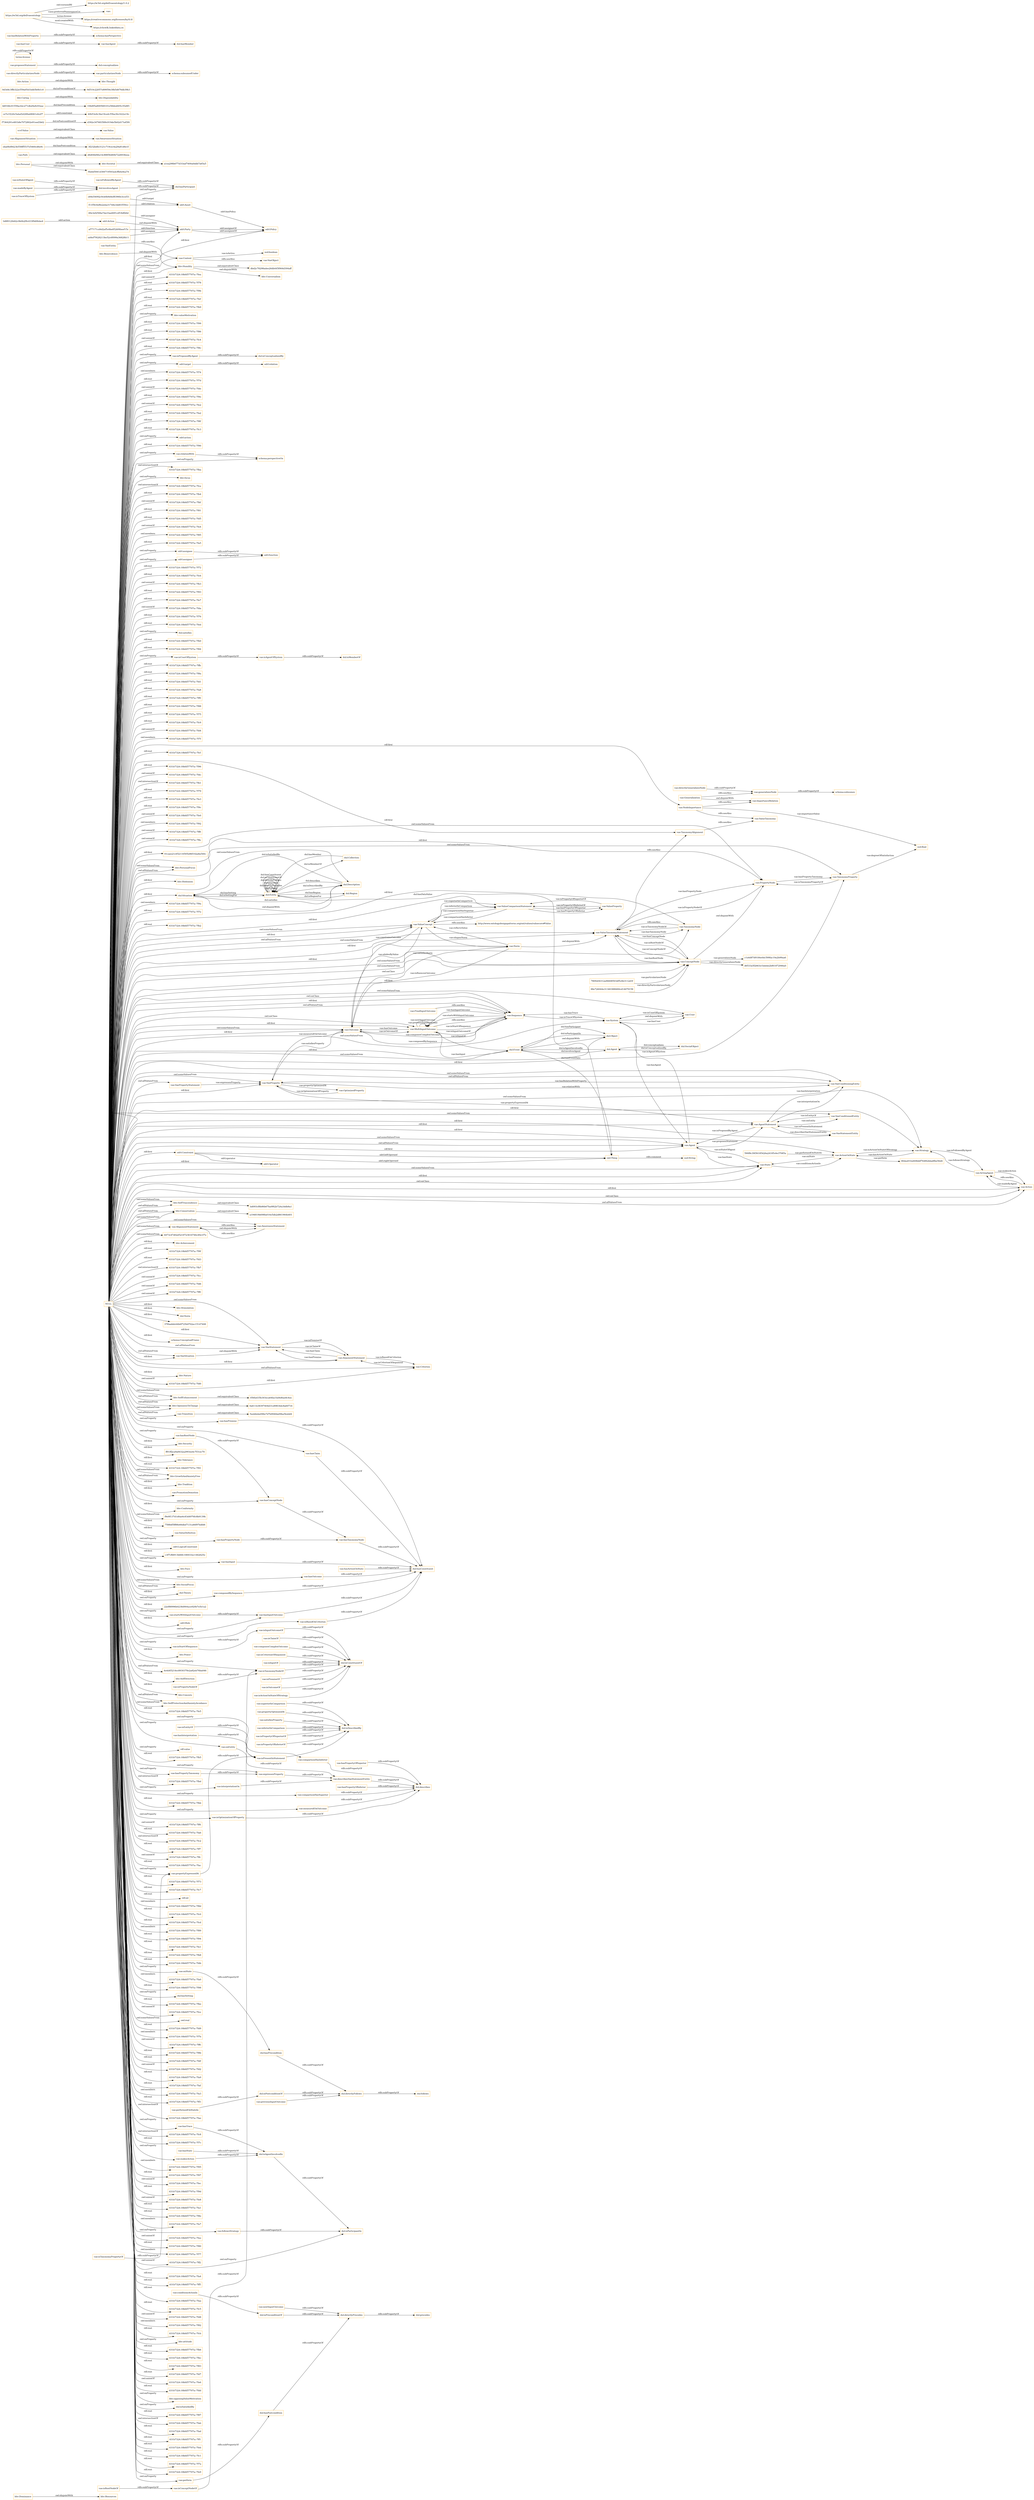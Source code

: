 digraph ar2dtool_diagram { 
rankdir=LR;
size="1501"
node [shape = rectangle, color="orange"]; "bhv:Dominance" "dul:Situation" "a1ea298b677d31baf7400a0ddb7a65a5" "0a611b38397404d31e89834dc8a60716" "odrl:Action" "vae:Path" "01caee21c652116505e86f102a8a540c" "eba0fef8423b558ff5537e5460cd6e9c" "e84e54092c9cb0b9d4ef8396fe3cce53" "bhv:PersonalFocus" "bhv:Hedonism" "bhv:Societal" "vae:NodeImportance" "bhv:Universalism" "6473c47d02d5218723616746c49e1f7e" "vae:AwarenessSituation" "vae:Value" "bhv:Achievement" "odrl:Policy" "bhv:Stimulation" "dul:Norm" "f11f5fc0ef6e2eba317d4e3dd03550cc" "d392e347683589c919de5b02d17a45f4" "vae:AlignmentSituation" "37f0adddc64b0f725b9702ec15147408" "odrl:Operator" "vae:VaeProperty" "7809204312a96608503df5c6b3112d3f" "bhv:SelfTrascendence" "vae:Outcome" "af77171cd4d2af5c6be8526f4beef15c" "schema:ConceptualFrame" "vae:VaeEntity" "vae:MultiInputOutcome" "ce7e1f220c5abaf2d289a68061efa2f7" "bhv:Conservation" "194d95a800568101e56bb2605c3528f1" "3d8f0129d42c9b0b2f9c433f9d0febe4" "vae:AlignmentStatement" "056fa435b303eca64ba1bd4d6ae8c4ee" "bhv:Dependability" "dul:SocialObject" "bhv:Caring" "590f8c3f456185426a24185c6e37085a" "odrl:Asset" "bhv:Nature" "vae:Generalization" "vae:Context" "vae:ActionOnState" "vae:VaeStatement" "vae:TaxonomyProperty" "40b53e9c3be19ca4c55ba3fa1622a19c" "bhv:Security" "vae:ConceptNode" "dul:Object" "88e726044e31340388fd00cd14679158" "ff01ff2ca9a8432a2993ee4c7f31ec70" "bhv:Tolerance" "vae:System" "bhv:Humility" "odrl:Party" "c1a4d87d9184e0dc599fac19a2b99aa6" "vae:Norm" "3f232bdfe3121c719cec4a29a81d6e1f" "bhv:GrowthAndAnxietyFree" "vae:User" "vae:Sequence" "80da201b2608ddf764f62bba8fbe56d4" "vae:AgentStatement" "vae:VaeConditionedEntity" "0d3d4c3ffb322e559a05d1bdb5b0b1c0" "bhv:Tradition" "dul:Event" "vae:PromotionDemotion" "dul:Agent" "f0e6d5941d394719593edcffb0e9ea74" "bd093cf8b86b67ba9f62b724a3ddb8a1" "vae:ValueTaxonomyStatement" "vae:TaxonomyAlignment" "bhv:SelfEnhancement" "vae:Strategy" "5eeb6ebe096e7d7b994fda09ba5b2dd4" "vae:Agent" "bhv:Benevolence" "vae:FinalInputOutcome" "d6533a5f2663e1bdebe2bf61872946a0" "vae:VaeSituation" "bhv:Conformity" "vae:Action" "f9e9f137d1d0ae6c83d4976fc8b9139b" "a194819b698fa016e5db2d861964b401" "bhv:Resources" "dul:Collection" "7588df5ff88e66dbd7131a46f97bdfd6" "vae:AwarenessStatement" "9d510c22057e89959e38b5d676db39b3" "vae:ValueDefinition" "bhv:OpennessToChange" "vae:ActingAgent" "odrl:LogicalConstraint" "vae:ValueConcept" "vae:PropertyNode" "vae:ValueProperty" "vae:ValueComparisonStatement" "c3f7cffd913b66fc180033ec1462625e" "b6f166c01559ac42c271db29a9c93eac" "vae:VaeStatementEntity" "vae:Criterion" "bhv:Thought" "vae:Transition" "f7364291e481b8e7072802e91eed3b62" "vae:State" "dul:Entity" "bhv:Face" "vae:VaeConditioningEntity" "ed4ef7f428213be52c6f099a36828b11" "vae:TaxonomyNode" "vae:VaePropertyStatement" "bhv:SocialFocus" "odrl:Constraint" "vae:OptimizedProperty" "dul:Theory" "dul:Region" "dul:Description" "22ef88996b0238d904ace920b7e5e1a2" "bhv:Action" "vcvf:Value" "odrl:Rule" "bhv:Power" "dbd2c78298adee26db445f064d304aff" "vae:ImportanceRelation" "bhv:Personal" "4e4d45214ec8930378e2a82eb76ba046" "vae:ArgumentStatement" "49e3ef2506a7da33ae60f1cd53bff26d" "bhv:SelfDirection" "bhv:Concern" "d6d04bf4fa14c88856d60b7226936eea" "bhv:SelfProtectionAndAnxietyAvoidance" ; /*classes style*/
	"bhv:Action" -> "bhv:Thought" [ label = "owl:disjointWith" ];
	"vae:particularizesNode" -> "schema:subsumedUnder" [ label = "rdfs:subPropertyOf" ];
	"vae:hasConceptNode" -> "vae:hasTaxonomyNode" [ label = "rdfs:subPropertyOf" ];
	"vae:ConceptNode" -> "vae:PropertyNode" [ label = "owl:disjointWith" ];
	"vae:isTaxonomyNodeOf" -> "dul:isConstituentOf" [ label = "rdfs:subPropertyOf" ];
	"vae:proposesStatement" -> "dul:conceptualizes" [ label = "rdfs:subPropertyOf" ];
	"vae:previousInputOutcome" -> "dul:directlyFollows" [ label = "rdfs:subPropertyOf" ];
	"vae:hasTaxonomyNode" -> "dul:hasConstituent" [ label = "rdfs:subPropertyOf" ];
	"vae:nextInputOutcome" -> "dul:directlyPrecedes" [ label = "rdfs:subPropertyOf" ];
	"vae:VaeSituation" -> "vae:VaeStatement" [ label = "owl:disjointWith" ];
	"vae:comparisonHasInferior" -> "dul:describes" [ label = "rdfs:subPropertyOf" ];
	"vae:hasTrace" -> "dul:isAgentInvolvedIn" [ label = "rdfs:subPropertyOf" ];
	"vae:Path" -> "d6d04bf4fa14c88856d60b7226936eea" [ label = "owl:equivalentClass" ];
	"vae:isInputOf" -> "dul:isConstituentOf" [ label = "rdfs:subPropertyOf" ];
	"dul:involvesAgent" -> "dul:hasParticipant" [ label = "rdfs:subPropertyOf" ];
	"terms:license" -> "terms:license" [ label = "rdfs:subPropertyOf" ];
	"dul:isAgentInvolvedIn" -> "dul:isParticipantIn" [ label = "rdfs:subPropertyOf" ];
	"bhv:SelfTrascendence" -> "bd093cf8b86b67ba9f62b724a3ddb8a1" [ label = "owl:equivalentClass" ];
	"vae:describesVaeStatementEntity" -> "dul:describes" [ label = "rdfs:subPropertyOf" ];
	"vae:hasPropertyTaxonomy" -> "vae:expressesProperty" [ label = "rdfs:subPropertyOf" ];
	"dul:Event" -> "dul:Object" [ label = "owl:disjointWith" ];
	"vae:isPremiseOf" -> "dul:isConstituentOf" [ label = "rdfs:subPropertyOf" ];
	"vae:interpretationOn" -> "vae:describesVaeStatementEntity" [ label = "rdfs:subPropertyOf" ];
	"dul:Description" -> "dul:Situation" [ label = "owl:disjointWith" ];
	"odrl:Action" -> "odrl:Party" [ label = "owl:disjointWith" ];
	"vae:madeByAgent" -> "dul:involvesAgent" [ label = "rdfs:subPropertyOf" ];
	"dul:isPreconditionOf" -> "dul:directlyPrecedes" [ label = "rdfs:subPropertyOf" ];
	"vae:isOutcomeOf" -> "dul:isConstituentOf" [ label = "rdfs:subPropertyOf" ];
	"vae:isPresentInStatement" -> "dul:isDescribedBy" [ label = "rdfs:subPropertyOf" ];
	"vae:hasInput" -> "dul:hasConstituent" [ label = "rdfs:subPropertyOf" ];
	"bhv:Personal" -> "bhv:Societal" [ label = "owl:disjointWith" ];
	"bhv:Personal" -> "f0e6d5941d394719593edcffb0e9ea74" [ label = "owl:equivalentClass" ];
	"vae:hasUser" -> "vae:hasAgent" [ label = "rdfs:subPropertyOf" ];
	"vae:onState" -> "dul:hasPrecondition" [ label = "rdfs:subPropertyOf" ];
	"vae:hasActionOnState" -> "dul:hasConstituent" [ label = "rdfs:subPropertyOf" ];
	"vae:hasPropertyNode" -> "vae:hasTaxonomyNode" [ label = "rdfs:subPropertyOf" ];
	"dul:hasPrecondition" -> "dul:directlyFollows" [ label = "rdfs:subPropertyOf" ];
	"vae:hasPropertyOfSuperior" -> "dul:describes" [ label = "rdfs:subPropertyOf" ];
	"bhv:Conservation" -> "a194819b698fa016e5db2d861964b401" [ label = "owl:equivalentClass" ];
	"vae:isPropertyNodeOf" -> "vae:isTaxonomyNodeOf" [ label = "rdfs:subPropertyOf" ];
	"bhv:Societal" -> "a1ea298b677d31baf7400a0ddb7a65a5" [ label = "owl:equivalentClass" ];
	"vae:Transition" -> "5eeb6ebe096e7d7b994fda09ba5b2dd4" [ label = "owl:equivalentClass" ];
	"vae:comparisonHasSuperior" -> "dul:describes" [ label = "rdfs:subPropertyOf" ];
	"vae:hasOutcome" -> "dul:hasConstituent" [ label = "rdfs:subPropertyOf" ];
	"vae:Norm" -> "vae:ValueTaxonomyStatement" [ label = "owl:disjointWith" ];
	"vae:isProposedByAgent" -> "dul:isConceptualizedBy" [ label = "rdfs:subPropertyOf" ];
	"bhv:Dominance" -> "bhv:Resources" [ label = "owl:disjointWith" ];
	"vae:isEntityOf" -> "vae:isPresentInStatement" [ label = "rdfs:subPropertyOf" ];
	"vae:MultiInputOutcome" -> "vae:Sequence" [ label = "rdfs:seeAlso" ];
	"vae:propertyExpressedAt" -> "vae:isPresentInStatement" [ label = "rdfs:subPropertyOf" ];
	"vae:hasState" -> "dul:isAgentInvolvedIn" [ label = "rdfs:subPropertyOf" ];
	"vae:AwarenessStatement" -> "vae:AlignmentStatement" [ label = "rdfs:seeAlso" ];
	"vae:isConceptNodeOf" -> "vae:isTaxonomyNodeOf" [ label = "rdfs:subPropertyOf" ];
	"bhv:Caring" -> "bhv:Dependability" [ label = "owl:disjointWith" ];
	"vae:hasRootNode" -> "vae:hasConceptNode" [ label = "rdfs:subPropertyOf" ];
	"vae:isAgentOfSystem" -> "dul:isMemberOf" [ label = "rdfs:subPropertyOf" ];
	"vae:ValueConcept" -> "http://www.ontologydesignpatterns.org/ont/values/valuecore#Value" [ label = "rdfs:seeAlso" ];
	"vae:isInputOutcomeOf" -> "dul:isConstituentOf" [ label = "rdfs:subPropertyOf" ];
	"vae:isTaxonomyPropertyOf" -> "vae:propertyExpressedAt" [ label = "rdfs:subPropertyOf" ];
	"vae:directlyParticularizesNode" -> "vae:particularizesNode" [ label = "rdfs:subPropertyOf" ];
	"vae:isRootNodeOf" -> "vae:isConceptNodeOf" [ label = "rdfs:subPropertyOf" ];
	"vae:expressesProperty" -> "vae:describesVaeStatementEntity" [ label = "rdfs:subPropertyOf" ];
	"vae:hasAgent" -> "dul:hasMember" [ label = "rdfs:subPropertyOf" ];
	"vae:isFollowedByAgent" -> "dul:hasParticipant" [ label = "rdfs:subPropertyOf" ];
	"vae:hasRelationWithProperty" -> "schema:hasPerspective" [ label = "rdfs:subPropertyOf" ];
	"vae:measuredOnOutcome" -> "dul:describes" [ label = "rdfs:subPropertyOf" ];
	"vae:perform" -> "dul:hasPostcondition" [ label = "rdfs:subPropertyOf" ];
	"vcvf:Value" -> "vae:Value" [ label = "owl:equivalentClass" ];
	"vae:isTraceOfSystem" -> "dul:involvesAgent" [ label = "rdfs:subPropertyOf" ];
	"vae:directlyGeneralizesNode" -> "vae:generalizesNode" [ label = "rdfs:subPropertyOf" ];
	"vae:conditionsActionIn" -> "dul:isPreconditionOf" [ label = "rdfs:subPropertyOf" ];
	"vae:superiorInComparison" -> "dul:isDescribedBy" [ label = "rdfs:subPropertyOf" ];
	"vae:System" -> "vae:User" [ label = "owl:disjointWith" ];
	"vae:ValueTaxonomyStatement" -> "vae:TaxonomyAlignment" [ label = "rdfs:seeAlso" ];
	"vae:TaxonomyNode" -> "vae:ValueTaxonomyStatement" [ label = "rdfs:seeAlso" ];
	"vae:followsStrategy" -> "dul:isParticipantIn" [ label = "rdfs:subPropertyOf" ];
	"vae:hasPropertyOfInferior" -> "dul:describes" [ label = "rdfs:subPropertyOf" ];
	"vae:composedBySequence" -> "dul:hasConstituent" [ label = "rdfs:subPropertyOf" ];
	"vae:AlignmentSituation" -> "vae:AwarenessSituation" [ label = "owl:disjointWith" ];
	"https://w3id.org/def/vaeontology" -> "https://w3id.org/def/vaeontology/1.0.2" [ label = "owl:versionIRI" ];
	"https://w3id.org/def/vaeontology" -> "vae:" [ label = "vann:preferredNamespaceUri" ];
	"https://w3id.org/def/vaeontology" -> "https://creativecommons.org/licenses/by/4.0/" [ label = "terms:license" ];
	"https://w3id.org/def/vaeontology" -> "https://chowlk.linkeddata.es" [ label = "mod:createdWith" ];
	"vae:isActionOnStateOfStrategy" -> "dul:isConstituentOf" [ label = "rdfs:subPropertyOf" ];
	"vae:startsWithInputOutcome" -> "vae:hasInputOutcome" [ label = "rdfs:subPropertyOf" ];
	"vae:isOptimizationOfProperty" -> "dul:describes" [ label = "rdfs:subPropertyOf" ];
	"vae:propertyOptimizedAt" -> "dul:isDescribedBy" [ label = "rdfs:subPropertyOf" ];
	"bhv:Humility" -> "bhv:Universalism" [ label = "owl:disjointWith" ];
	"bhv:Humility" -> "dbd2c78298adee26db445f064d304aff" [ label = "owl:equivalentClass" ];
	"vae:FinalInputOutcome" -> "vae:Sequence" [ label = "rdfs:seeAlso" ];
	"odrl:target" -> "odrl:relation" [ label = "rdfs:subPropertyOf" ];
	"bhv:SelfEnhancement" -> "056fa435b303eca64ba1bd4d6ae8c4ee" [ label = "owl:equivalentClass" ];
	"dul:directlyPrecedes" -> "dul:precedes" [ label = "rdfs:subPropertyOf" ];
	"vae:makesAction" -> "dul:isAgentInvolvedIn" [ label = "rdfs:subPropertyOf" ];
	"vae:satisfiesProperty" -> "dul:isDescribedBy" [ label = "rdfs:subPropertyOf" ];
	"vae:TaxonomyAlignment" -> "vae:ValueTaxonomy" [ label = "rdfs:seeAlso" ];
	"vae:relationWith" -> "schema:perspectiveOn" [ label = "rdfs:subPropertyOf" ];
	"vae:NodeImportance" -> "vae:ValueTaxonomy" [ label = "rdfs:seeAlso" ];
	"vae:NodeImportance" -> "vae:ImportanceRelation" [ label = "rdfs:seeAlso" ];
	"vae:Action" -> "vae:ActingAgent" [ label = "rdfs:seeAlso" ];
	"vae:inferiorInComparison" -> "dul:isDescribedBy" [ label = "rdfs:subPropertyOf" ];
	"vae:VaeEntity" -> "vae:Context" [ label = "rdfs:seeAlso" ];
	"vae:isClaimOf" -> "dul:isConstituentOf" [ label = "rdfs:subPropertyOf" ];
	"vae:hasInputOutcome" -> "dul:hasConstituent" [ label = "rdfs:subPropertyOf" ];
	"vae:isPropertyOfSuperiorOf" -> "dul:isDescribedBy" [ label = "rdfs:subPropertyOf" ];
	"vae:isStateOfAgent" -> "dul:involvesAgent" [ label = "rdfs:subPropertyOf" ];
	"vae:Generalization" -> "vae:generalizesNode" [ label = "rdfs:seeAlso" ];
	"vae:Generalization" -> "vae:ImportanceRelation" [ label = "owl:disjointWith" ];
	"vae:Context" -> "vae:VaeObject" [ label = "rdfs:seeAlso" ];
	"NULL" -> "631b7324:18bfd57707a:-7fbb" [ label = "rdf:rest" ];
	"NULL" -> "631b7324:18bfd57707a:-7ff4" [ label = "owl:unionOf" ];
	"NULL" -> "vae:hasConceptNode" [ label = "owl:onProperty" ];
	"NULL" -> "631b7324:18bfd57707a:-7fa6" [ label = "rdf:rest" ];
	"NULL" -> "631b7324:18bfd57707a:-7fc2" [ label = "owl:intersectionOf" ];
	"NULL" -> "631b7324:18bfd57707a:-7ff7" [ label = "rdf:rest" ];
	"NULL" -> "bhv:PersonalFocus" [ label = "owl:someValuesFrom" ];
	"NULL" -> "bhv:Hedonism" [ label = "rdf:first" ];
	"NULL" -> "631b7324:18bfd57707a:-7ffc" [ label = "owl:unionOf" ];
	"NULL" -> "631b7324:18bfd57707a:-7fac" [ label = "rdf:rest" ];
	"NULL" -> "bhv:Conservation" [ label = "owl:allValuesFrom" ];
	"NULL" -> "631b7324:18bfd57707a:-7f73" [ label = "rdf:rest" ];
	"NULL" -> "631b7324:18bfd57707a:-7fc7" [ label = "rdf:rest" ];
	"NULL" -> "rdf:nil" [ label = "rdf:rest" ];
	"NULL" -> "631b7324:18bfd57707a:-7f8d" [ label = "owl:members" ];
	"NULL" -> "vae:VaeConditioningEntity" [ label = "owl:someValuesFrom" ];
	"NULL" -> "vae:isBasedOnCriterion" [ label = "owl:onProperty" ];
	"NULL" -> "631b7324:18bfd57707a:-7fc0" [ label = "rdf:rest" ];
	"NULL" -> "631b7324:18bfd57707a:-7fcd" [ label = "rdf:rest" ];
	"NULL" -> "01caee21c652116505e86f102a8a540c" [ label = "rdf:first" ];
	"NULL" -> "631b7324:18bfd57707a:-7f89" [ label = "owl:members" ];
	"NULL" -> "631b7324:18bfd57707a:-7f94" [ label = "rdf:rest" ];
	"NULL" -> "vae:isTaxonomyNodeOf" [ label = "owl:onProperty" ];
	"NULL" -> "vae:interpretationOn" [ label = "owl:onProperty" ];
	"NULL" -> "vae:ConceptNode" [ label = "rdf:first" ];
	"NULL" -> "vae:PropertyNode" [ label = "rdf:first" ];
	"NULL" -> "631b7324:18bfd57707a:-7fe1" [ label = "rdf:rest" ];
	"NULL" -> "631b7324:18bfd57707a:-7fb8" [ label = "rdf:rest" ];
	"NULL" -> "631b7324:18bfd57707a:-7fdb" [ label = "rdf:rest" ];
	"NULL" -> "odrl:assignee" [ label = "owl:onProperty" ];
	"NULL" -> "631b7324:18bfd57707a:-7fa0" [ label = "owl:members" ];
	"NULL" -> "vae:ConceptNode" [ label = "owl:someValuesFrom" ];
	"NULL" -> "vae:expressesProperty" [ label = "owl:onProperty" ];
	"NULL" -> "vae:VaeSituation" [ label = "owl:allValuesFrom" ];
	"NULL" -> "631b7324:18bfd57707a:-7f98" [ label = "rdf:rest" ];
	"NULL" -> "dul:hasSetting" [ label = "owl:onProperty" ];
	"NULL" -> "631b7324:18bfd57707a:-7fbe" [ label = "rdf:rest" ];
	"NULL" -> "bhv:SelfTrascendence" [ label = "owl:someValuesFrom" ];
	"NULL" -> "631b7324:18bfd57707a:-7fce" [ label = "owl:unionOf" ];
	"NULL" -> "owl:real" [ label = "owl:someValuesFrom" ];
	"NULL" -> "631b7324:18bfd57707a:-7fd9" [ label = "rdf:rest" ];
	"NULL" -> "631b7324:18bfd57707a:-7f7b" [ label = "owl:members" ];
	"NULL" -> "odrl:LogicalConstraint" [ label = "rdf:first" ];
	"NULL" -> "631b7324:18bfd57707a:-7ff6" [ label = "owl:unionOf" ];
	"NULL" -> "631b7324:18bfd57707a:-7f8b" [ label = "rdf:rest" ];
	"NULL" -> "631b7324:18bfd57707a:-7fdf" [ label = "rdf:rest" ];
	"NULL" -> "631b7324:18bfd57707a:-7fd2" [ label = "owl:unionOf" ];
	"NULL" -> "631b7324:18bfd57707a:-7fa9" [ label = "rdf:rest" ];
	"NULL" -> "vae:onEntity" [ label = "owl:onProperty" ];
	"NULL" -> "vae:VaeConditioningEntity" [ label = "owl:allValuesFrom" ];
	"NULL" -> "vae:TaxonomyNode" [ label = "rdf:first" ];
	"NULL" -> "631b7324:18bfd57707a:-7faf" [ label = "rdf:rest" ];
	"NULL" -> "631b7324:18bfd57707a:-7fa3" [ label = "owl:members" ];
	"NULL" -> "631b7324:18bfd57707a:-7ff3" [ label = "rdf:rest" ];
	"NULL" -> "vae:comparisonHasInferior" [ label = "owl:onProperty" ];
	"NULL" -> "631b7324:18bfd57707a:-7fae" [ label = "owl:intersectionOf" ];
	"NULL" -> "631b7324:18bfd57707a:-7fc8" [ label = "owl:intersectionOf" ];
	"NULL" -> "vae:isUserOfSystem" [ label = "owl:onProperty" ];
	"NULL" -> "vae:ActionOnState" [ label = "rdf:first" ];
	"NULL" -> "631b7324:18bfd57707a:-7f7c" [ label = "rdf:rest" ];
	"NULL" -> "vae:VaeStatement" [ label = "owl:someValuesFrom" ];
	"NULL" -> "vae:Criterion" [ label = "owl:allValuesFrom" ];
	"NULL" -> "631b7324:18bfd57707a:-7f95" [ label = "owl:members" ];
	"NULL" -> "631b7324:18bfd57707a:-7f97" [ label = "rdf:rest" ];
	"NULL" -> "bhv:GrowthAndAnxietyFree" [ label = "owl:someValuesFrom" ];
	"NULL" -> "vae:Strategy" [ label = "owl:someValuesFrom" ];
	"NULL" -> "631b7324:18bfd57707a:-7fec" [ label = "owl:unionOf" ];
	"NULL" -> "631b7324:18bfd57707a:-7f9d" [ label = "rdf:rest" ];
	"NULL" -> "vae:ConceptNode" [ label = "owl:onClass" ];
	"NULL" -> "vae:Action" [ label = "rdf:first" ];
	"NULL" -> "vae:hasOutcome" [ label = "owl:onProperty" ];
	"NULL" -> "631b7324:18bfd57707a:-7fe8" [ label = "owl:unionOf" ];
	"NULL" -> "37f0adddc64b0f725b9702ec15147408" [ label = "rdf:first" ];
	"NULL" -> "631b7324:18bfd57707a:-7fa1" [ label = "rdf:rest" ];
	"NULL" -> "vae:AwarenessStatement" [ label = "owl:someValuesFrom" ];
	"NULL" -> "631b7324:18bfd57707a:-7f8e" [ label = "rdf:rest" ];
	"NULL" -> "vae:startsWithInputOutcome" [ label = "owl:onProperty" ];
	"NULL" -> "631b7324:18bfd57707a:-7fa7" [ label = "owl:members" ];
	"NULL" -> "7588df5ff88e66dbd7131a46f97bdfd6" [ label = "rdf:first" ];
	"NULL" -> "odrl:Operator" [ label = "rdf:first" ];
	"NULL" -> "vae:Agent" [ label = "owl:someValuesFrom" ];
	"NULL" -> "vae:isStartOfSequence" [ label = "owl:onProperty" ];
	"NULL" -> "bhv:Tradition" [ label = "rdf:first" ];
	"NULL" -> "631b7324:18bfd57707a:-7fee" [ label = "owl:unionOf" ];
	"NULL" -> "vae:hasInput" [ label = "owl:onProperty" ];
	"NULL" -> "vae:Sequence" [ label = "owl:onClass" ];
	"NULL" -> "631b7324:18bfd57707a:-7f80" [ label = "rdf:rest" ];
	"NULL" -> "vae:hasRootNode" [ label = "owl:onProperty" ];
	"NULL" -> "vae:NodeImportance" [ label = "rdf:first" ];
	"NULL" -> "631b7324:18bfd57707a:-7f77" [ label = "owl:members" ];
	"NULL" -> "vae:VaeConditionedEntity" [ label = "owl:someValuesFrom" ];
	"NULL" -> "631b7324:18bfd57707a:-7ff2" [ label = "owl:unionOf" ];
	"NULL" -> "bhv:SelfEnhancement" [ label = "owl:someValuesFrom" ];
	"NULL" -> "631b7324:18bfd57707a:-7fa4" [ label = "rdf:rest" ];
	"NULL" -> "631b7324:18bfd57707a:-7ff5" [ label = "rdf:rest" ];
	"NULL" -> "c3f7cffd913b66fc180033ec1462625e" [ label = "rdf:first" ];
	"NULL" -> "bhv:GrowthAndAnxietyFree" [ label = "owl:allValuesFrom" ];
	"NULL" -> "vae:Outcome" [ label = "owl:someValuesFrom" ];
	"NULL" -> "bhv:SelfDirection" [ label = "rdf:first" ];
	"NULL" -> "vae:hasInputOutcome" [ label = "owl:onProperty" ];
	"NULL" -> "vae:TaxonomyProperty" [ label = "owl:someValuesFrom" ];
	"NULL" -> "dul:Theory" [ label = "rdf:first" ];
	"NULL" -> "631b7324:18bfd57707a:-7faa" [ label = "rdf:rest" ];
	"NULL" -> "dul:Event" [ label = "rdf:first" ];
	"NULL" -> "631b7324:18bfd57707a:-7fc5" [ label = "rdf:rest" ];
	"NULL" -> "631b7324:18bfd57707a:-7fd8" [ label = "owl:unionOf" ];
	"NULL" -> "f9e9f137d1d0ae6c83d4976fc8b9139b" [ label = "owl:someValuesFrom" ];
	"NULL" -> "631b7324:18bfd57707a:-7f82" [ label = "owl:members" ];
	"NULL" -> "vae:ArgumentStatement" [ label = "rdf:first" ];
	"NULL" -> "631b7324:18bfd57707a:-7fcb" [ label = "rdf:rest" ];
	"NULL" -> "bhv:attitude" [ label = "owl:onProperty" ];
	"NULL" -> "vae:Norm" [ label = "rdf:first" ];
	"NULL" -> "schema:perspectiveOn" [ label = "owl:onProperty" ];
	"NULL" -> "631b7324:18bfd57707a:-7fb6" [ label = "rdf:rest" ];
	"NULL" -> "vae:VaeProperty" [ label = "rdf:first" ];
	"NULL" -> "631b7324:18bfd57707a:-7fbc" [ label = "rdf:rest" ];
	"NULL" -> "631b7324:18bfd57707a:-7f83" [ label = "rdf:rest" ];
	"NULL" -> "631b7324:18bfd57707a:-7fd7" [ label = "rdf:rest" ];
	"NULL" -> "631b7324:18bfd57707a:-7fe6" [ label = "owl:unionOf" ];
	"NULL" -> "631b7324:18bfd57707a:-7fdd" [ label = "rdf:rest" ];
	"NULL" -> "bhv:opposingValueMotivation" [ label = "owl:onProperty" ];
	"NULL" -> "bhv:Humility" [ label = "rdf:first" ];
	"NULL" -> "dul:isSatisfiedBy" [ label = "owl:onProperty" ];
	"NULL" -> "631b7324:18bfd57707a:-7f87" [ label = "rdf:rest" ];
	"NULL" -> "631b7324:18bfd57707a:-7fab" [ label = "owl:intersectionOf" ];
	"NULL" -> "vae:TaxonomyProperty" [ label = "rdf:first" ];
	"NULL" -> "631b7324:18bfd57707a:-7fad" [ label = "rdf:rest" ];
	"NULL" -> "631b7324:18bfd57707a:-7ff1" [ label = "rdf:rest" ];
	"NULL" -> "631b7324:18bfd57707a:-7feb" [ label = "rdf:rest" ];
	"NULL" -> "631b7324:18bfd57707a:-7fc1" [ label = "rdf:rest" ];
	"NULL" -> "631b7324:18bfd57707a:-7f7a" [ label = "rdf:rest" ];
	"NULL" -> "vae:State" [ label = "owl:onClass" ];
	"NULL" -> "631b7324:18bfd57707a:-7fe9" [ label = "rdf:rest" ];
	"NULL" -> "bhv:OpennessToChange" [ label = "owl:allValuesFrom" ];
	"NULL" -> "631b7324:18bfd57707a:-7fea" [ label = "owl:unionOf" ];
	"NULL" -> "631b7324:18bfd57707a:-7f78" [ label = "rdf:rest" ];
	"NULL" -> "631b7324:18bfd57707a:-7f9b" [ label = "rdf:rest" ];
	"NULL" -> "631b7324:18bfd57707a:-7fef" [ label = "rdf:rest" ];
	"NULL" -> "vae:VaeStatement" [ label = "rdf:first" ];
	"NULL" -> "631b7324:18bfd57707a:-7fb9" [ label = "rdf:rest" ];
	"NULL" -> "vae:VaeSituation" [ label = "rdf:first" ];
	"NULL" -> "bhv:valueMotivation" [ label = "owl:onProperty" ];
	"NULL" -> "vae:relationWith" [ label = "owl:onProperty" ];
	"NULL" -> "631b7324:18bfd57707a:-7f99" [ label = "rdf:rest" ];
	"NULL" -> "4e4d45214ec8930378e2a82eb76ba046" [ label = "owl:allValuesFrom" ];
	"NULL" -> "631b7324:18bfd57707a:-7f86" [ label = "rdf:rest" ];
	"NULL" -> "bhv:Stimulation" [ label = "rdf:first" ];
	"NULL" -> "631b7324:18bfd57707a:-7fc4" [ label = "owl:unionOf" ];
	"NULL" -> "631b7324:18bfd57707a:-7f8c" [ label = "rdf:rest" ];
	"NULL" -> "631b7324:18bfd57707a:-7f74" [ label = "owl:members" ];
	"NULL" -> "odrl:Constraint" [ label = "rdf:first" ];
	"NULL" -> "vae:Action" [ label = "owl:onClass" ];
	"NULL" -> "odrl:target" [ label = "owl:onProperty" ];
	"NULL" -> "vae:Transition" [ label = "owl:allValuesFrom" ];
	"NULL" -> "631b7324:18bfd57707a:-7f7d" [ label = "rdf:rest" ];
	"NULL" -> "vae:makesAction" [ label = "owl:onProperty" ];
	"NULL" -> "dul:Object" [ label = "owl:someValuesFrom" ];
	"NULL" -> "631b7324:18bfd57707a:-7fde" [ label = "owl:unionOf" ];
	"NULL" -> "vae:onState" [ label = "owl:onProperty" ];
	"NULL" -> "dul:isParticipantIn" [ label = "owl:onProperty" ];
	"NULL" -> "vae:VaeProperty" [ label = "owl:someValuesFrom" ];
	"NULL" -> "bhv:SelfProtectionAndAnxietyAvoidance" [ label = "owl:someValuesFrom" ];
	"NULL" -> "vae:Agent" [ label = "owl:allValuesFrom" ];
	"NULL" -> "631b7324:18bfd57707a:-7f9e" [ label = "rdf:rest" ];
	"NULL" -> "631b7324:18bfd57707a:-7fe2" [ label = "owl:unionOf" ];
	"NULL" -> "vae:PropertyNode" [ label = "owl:someValuesFrom" ];
	"NULL" -> "631b7324:18bfd57707a:-7fa2" [ label = "rdf:rest" ];
	"NULL" -> "dul:Situation" [ label = "rdf:first" ];
	"NULL" -> "bhv:SelfEnhancement" [ label = "owl:allValuesFrom" ];
	"NULL" -> "vae:hasPropertyNode" [ label = "owl:onProperty" ];
	"NULL" -> "dul:Description" [ label = "owl:someValuesFrom" ];
	"NULL" -> "631b7324:18bfd57707a:-7f8f" [ label = "rdf:rest" ];
	"NULL" -> "631b7324:18bfd57707a:-7fc3" [ label = "rdf:rest" ];
	"NULL" -> "bhv:Conservation" [ label = "owl:someValuesFrom" ];
	"NULL" -> "bhv:PersonalFocus" [ label = "owl:allValuesFrom" ];
	"NULL" -> "schema:ConceptualFrame" [ label = "rdf:first" ];
	"NULL" -> "vae:Strategy" [ label = "rdf:first" ];
	"NULL" -> "vae:Outcome" [ label = "rdf:first" ];
	"NULL" -> "odrl:action" [ label = "owl:onProperty" ];
	"NULL" -> "631b7324:18bfd57707a:-7f90" [ label = "rdf:rest" ];
	"NULL" -> "vae:isProposedByAgent" [ label = "owl:onProperty" ];
	"NULL" -> "631b7324:18bfd57707a:-7fba" [ label = "owl:intersectionOf" ];
	"NULL" -> "bhv:focus" [ label = "owl:onProperty" ];
	"NULL" -> "631b7324:18bfd57707a:-7fca" [ label = "owl:intersectionOf" ];
	"NULL" -> "631b7324:18bfd57707a:-7fb4" [ label = "rdf:rest" ];
	"NULL" -> "631b7324:18bfd57707a:-7fbf" [ label = "owl:unionOf" ];
	"NULL" -> "631b7324:18bfd57707a:-7f81" [ label = "rdf:rest" ];
	"NULL" -> "631b7324:18bfd57707a:-7fd5" [ label = "rdf:rest" ];
	"NULL" -> "631b7324:18bfd57707a:-7fe4" [ label = "owl:unionOf" ];
	"NULL" -> "vae:MultiInputOutcome" [ label = "rdf:first" ];
	"NULL" -> "631b7324:18bfd57707a:-7f85" [ label = "owl:members" ];
	"NULL" -> "631b7324:18bfd57707a:-7fa5" [ label = "rdf:rest" ];
	"NULL" -> "vae:ValueTaxonomyStatement" [ label = "owl:someValuesFrom" ];
	"NULL" -> "bhv:SelfProtectionAndAnxietyAvoidance" [ label = "owl:allValuesFrom" ];
	"NULL" -> "vae:ValueDefinition" [ label = "rdf:first" ];
	"NULL" -> "vae:TaxonomyAlignment" [ label = "rdf:first" ];
	"NULL" -> "bhv:Security" [ label = "rdf:first" ];
	"NULL" -> "631b7324:18bfd57707a:-7f72" [ label = "rdf:rest" ];
	"NULL" -> "631b7324:18bfd57707a:-7fc6" [ label = "rdf:rest" ];
	"NULL" -> "vae:AgentStatement" [ label = "rdf:first" ];
	"NULL" -> "vae:propertyExpressedAt" [ label = "owl:onProperty" ];
	"NULL" -> "vae:AlignmentStatement" [ label = "owl:someValuesFrom" ];
	"NULL" -> "bhv:OpennessToChange" [ label = "owl:someValuesFrom" ];
	"NULL" -> "631b7324:18bfd57707a:-7fb3" [ label = "owl:unionOf" ];
	"NULL" -> "dul:hasParticipant" [ label = "owl:onProperty" ];
	"NULL" -> "odrl:assigner" [ label = "owl:onProperty" ];
	"NULL" -> "631b7324:18bfd57707a:-7f93" [ label = "rdf:rest" ];
	"NULL" -> "631b7324:18bfd57707a:-7fe7" [ label = "rdf:rest" ];
	"NULL" -> "631b7324:18bfd57707a:-7fda" [ label = "owl:unionOf" ];
	"NULL" -> "bhv:SocialFocus" [ label = "owl:someValuesFrom" ];
	"NULL" -> "631b7324:18bfd57707a:-7f76" [ label = "rdf:rest" ];
	"NULL" -> "631b7324:18bfd57707a:-7fed" [ label = "rdf:rest" ];
	"NULL" -> "vae:ValueComparisonStatement" [ label = "rdf:first" ];
	"NULL" -> "dul:satisfies" [ label = "owl:onProperty" ];
	"NULL" -> "vae:VaePropertyStatement" [ label = "owl:allValuesFrom" ];
	"NULL" -> "odrl:Rule" [ label = "rdf:first" ];
	"NULL" -> "631b7324:18bfd57707a:-7fb0" [ label = "rdf:rest" ];
	"NULL" -> "631b7324:18bfd57707a:-7f84" [ label = "rdf:rest" ];
	"NULL" -> "631b7324:18bfd57707a:-7ffb" [ label = "rdf:rest" ];
	"NULL" -> "bhv:SocialFocus" [ label = "owl:allValuesFrom" ];
	"NULL" -> "vae:ValueConcept" [ label = "owl:someValuesFrom" ];
	"NULL" -> "vae:hasPremise" [ label = "owl:onProperty" ];
	"NULL" -> "bhv:Tolerance" [ label = "rdf:first" ];
	"NULL" -> "631b7324:18bfd57707a:-7f8a" [ label = "rdf:rest" ];
	"NULL" -> "631b7324:18bfd57707a:-7fd1" [ label = "rdf:rest" ];
	"NULL" -> "vae:State" [ label = "owl:someValuesFrom" ];
	"NULL" -> "631b7324:18bfd57707a:-7fa8" [ label = "rdf:rest" ];
	"NULL" -> "631b7324:18bfd57707a:-7ff9" [ label = "rdf:rest" ];
	"NULL" -> "bhv:Power" [ label = "rdf:first" ];
	"NULL" -> "bhv:Nature" [ label = "rdf:first" ];
	"NULL" -> "631b7324:18bfd57707a:-7f88" [ label = "rdf:rest" ];
	"NULL" -> "631b7324:18bfd57707a:-7f75" [ label = "rdf:rest" ];
	"NULL" -> "631b7324:18bfd57707a:-7fc9" [ label = "rdf:rest" ];
	"NULL" -> "631b7324:18bfd57707a:-7fd4" [ label = "owl:unionOf" ];
	"NULL" -> "vae:Action" [ label = "owl:allValuesFrom" ];
	"NULL" -> "631b7324:18bfd57707a:-7f7f" [ label = "owl:members" ];
	"NULL" -> "vae:Agent" [ label = "rdf:first" ];
	"NULL" -> "631b7324:18bfd57707a:-7fcf" [ label = "rdf:rest" ];
	"NULL" -> "631b7324:18bfd57707a:-7fdc" [ label = "owl:unionOf" ];
	"NULL" -> "631b7324:18bfd57707a:-7f96" [ label = "rdf:rest" ];
	"NULL" -> "vae:followsStrategy" [ label = "owl:onProperty" ];
	"NULL" -> "vae:Sequence" [ label = "rdf:first" ];
	"NULL" -> "bhv:Achievement" [ label = "rdf:first" ];
	"NULL" -> "vae:VaeStatementEntity" [ label = "rdf:first" ];
	"NULL" -> "bhv:Conformity" [ label = "rdf:first" ];
	"NULL" -> "vae:perform" [ label = "owl:onProperty" ];
	"NULL" -> "631b7324:18bfd57707a:-7fb1" [ label = "owl:intersectionOf" ];
	"NULL" -> "631b7324:18bfd57707a:-7f79" [ label = "rdf:rest" ];
	"NULL" -> "bhv:SelfTrascendence" [ label = "owl:allValuesFrom" ];
	"NULL" -> "631b7324:18bfd57707a:-7fe3" [ label = "rdf:rest" ];
	"NULL" -> "631b7324:18bfd57707a:-7f9c" [ label = "rdf:rest" ];
	"NULL" -> "ff01ff2ca9a8432a2993ee4c7f31ec70" [ label = "rdf:first" ];
	"NULL" -> "22ef88996b0238d904ace920b7e5e1a2" [ label = "rdf:first" ];
	"NULL" -> "631b7324:18bfd57707a:-7fe0" [ label = "owl:unionOf" ];
	"NULL" -> "odrl:Party" [ label = "rdf:first" ];
	"NULL" -> "631b7324:18bfd57707a:-7f92" [ label = "owl:members" ];
	"NULL" -> "6473c47d02d5218723616746c49e1f7e" [ label = "owl:someValuesFrom" ];
	"NULL" -> "631b7324:18bfd57707a:-7ff8" [ label = "owl:unionOf" ];
	"NULL" -> "odrl:Policy" [ label = "rdf:first" ];
	"NULL" -> "vae:Context" [ label = "owl:someValuesFrom" ];
	"NULL" -> "vae:ValueTaxonomyStatement" [ label = "rdf:first" ];
	"NULL" -> "vae:hasTrace" [ label = "owl:onProperty" ];
	"NULL" -> "631b7324:18bfd57707a:-7ffa" [ label = "owl:unionOf" ];
	"NULL" -> "631b7324:18bfd57707a:-7f9a" [ label = "owl:members" ];
	"NULL" -> "vae:MultiInputOutcome" [ label = "owl:onClass" ];
	"NULL" -> "631b7324:18bfd57707a:-7f7e" [ label = "rdf:rest" ];
	"NULL" -> "vae:ValueConcept" [ label = "rdf:first" ];
	"NULL" -> "631b7324:18bfd57707a:-7fb2" [ label = "rdf:rest" ];
	"NULL" -> "vae:Sequence" [ label = "owl:allValuesFrom" ];
	"NULL" -> "vae:composedBySequence" [ label = "owl:onProperty" ];
	"NULL" -> "631b7324:18bfd57707a:-7f9f" [ label = "rdf:rest" ];
	"NULL" -> "vae:PromotionDemotion" [ label = "rdf:first" ];
	"NULL" -> "631b7324:18bfd57707a:-7fd3" [ label = "rdf:rest" ];
	"NULL" -> "vae:Criterion" [ label = "rdf:first" ];
	"NULL" -> "vae:hasClaim" [ label = "owl:onProperty" ];
	"NULL" -> "631b7324:18bfd57707a:-7fb7" [ label = "owl:intersectionOf" ];
	"NULL" -> "vae:VaeStatement" [ label = "owl:allValuesFrom" ];
	"NULL" -> "bhv:Concern" [ label = "rdf:first" ];
	"NULL" -> "vae:measuredOnOutcome" [ label = "owl:onProperty" ];
	"NULL" -> "vae:hasPropertyTaxonomy" [ label = "owl:onProperty" ];
	"NULL" -> "bhv:Face" [ label = "rdf:first" ];
	"NULL" -> "631b7324:18bfd57707a:-7fcc" [ label = "owl:unionOf" ];
	"NULL" -> "vae:ValueConcept" [ label = "owl:allValuesFrom" ];
	"NULL" -> "vae:State" [ label = "rdf:first" ];
	"NULL" -> "631b7324:18bfd57707a:-7fd6" [ label = "owl:unionOf" ];
	"NULL" -> "vae:System" [ label = "owl:someValuesFrom" ];
	"NULL" -> "631b7324:18bfd57707a:-7ff0" [ label = "owl:unionOf" ];
	"NULL" -> "631b7324:18bfd57707a:-7fd0" [ label = "owl:unionOf" ];
	"NULL" -> "vae:TaxonomyNode" [ label = "owl:someValuesFrom" ];
	"NULL" -> "631b7324:18bfd57707a:-7f91" [ label = "rdf:rest" ];
	"NULL" -> "631b7324:18bfd57707a:-7fe5" [ label = "rdf:rest" ];
	"NULL" -> "vae:isOptimizationOfProperty" [ label = "owl:onProperty" ];
	"NULL" -> "rdf:value" [ label = "owl:onProperty" ];
	"NULL" -> "vae:User" [ label = "owl:someValuesFrom" ];
	"NULL" -> "vae:comparisonHasSuperior" [ label = "owl:onProperty" ];
	"NULL" -> "631b7324:18bfd57707a:-7fb5" [ label = "rdf:rest" ];
	"NULL" -> "631b7324:18bfd57707a:-7fbd" [ label = "owl:intersectionOf" ];
	"NULL" -> "dul:Norm" [ label = "rdf:first" ];
	"vae:isUserOfSystem" -> "vae:isAgentOfSystem" [ label = "rdfs:subPropertyOf" ];
	"vae:isPropertyOfInferiorOf" -> "dul:isDescribedBy" [ label = "rdfs:subPropertyOf" ];
	"vae:hasClaim" -> "dul:hasConstituent" [ label = "rdfs:subPropertyOf" ];
	"vae:generalizesNode" -> "schema:subsumes" [ label = "rdfs:subPropertyOf" ];
	"bhv:OpennessToChange" -> "0a611b38397404d31e89834dc8a60716" [ label = "owl:equivalentClass" ];
	"vae:hasPremise" -> "dul:hasConstituent" [ label = "rdfs:subPropertyOf" ];
	"vae:isStartOfSequence" -> "vae:isInputOutcomeOf" [ label = "rdfs:subPropertyOf" ];
	"bhv:Benevolence" -> "bhv:Humility" [ label = "owl:disjointWith" ];
	"odrl:assigner" -> "odrl:function" [ label = "rdfs:subPropertyOf" ];
	"vae:onEntity" -> "vae:describesVaeStatementEntity" [ label = "rdfs:subPropertyOf" ];
	"vae:composesComplexOutcome" -> "dul:isConstituentOf" [ label = "rdfs:subPropertyOf" ];
	"vae:hasInterpretation" -> "vae:isPresentInStatement" [ label = "rdfs:subPropertyOf" ];
	"vae:AlignmentStatement" -> "vae:AwarenessStatement" [ label = "rdfs:seeAlso" ];
	"vae:AlignmentStatement" -> "vae:AwarenessStatement" [ label = "owl:disjointWith" ];
	"dul:isPostconditionOf" -> "dul:directlyFollows" [ label = "rdfs:subPropertyOf" ];
	"odrl:assignee" -> "odrl:function" [ label = "rdfs:subPropertyOf" ];
	"dul:directlyFollows" -> "dul:follows" [ label = "rdfs:subPropertyOf" ];
	"vae:isBasedOnCriterion" -> "dul:hasConstituent" [ label = "rdfs:subPropertyOf" ];
	"vae:performedOnStateIn" -> "dul:isPostconditionOf" [ label = "rdfs:subPropertyOf" ];
	"dul:hasPostcondition" -> "dul:directlyPrecedes" [ label = "rdfs:subPropertyOf" ];
	"vae:isCriterionOfArgument" -> "dul:isConstituentOf" [ label = "rdfs:subPropertyOf" ];
	"b6f166c01559ac42c271db29a9c93eac" -> "194d95a800568101e56bb2605c3528f1" [ label = "dul:hasPrecondition" ];
	"vae:Agent" -> "vae:System" [ label = "vae:isAgentOfSystem" ];
	"dul:Entity" -> "dul:Entity" [ label = "dul:follows" ];
	"vae:Outcome" -> "vae:Sequence" [ label = "vae:composedBySequence" ];
	"vae:ConceptNode" -> "vae:ValueTaxonomyStatement" [ label = "vae:isRootNodeOf" ];
	"odrl:Constraint" -> "owl:Thing" [ label = "odrl:rightOperand" ];
	"vae:ActionOnState" -> "80da201b2608ddf764f62bba8fbe56d4" [ label = "vae:perform" ];
	"vae:ValueComparisonStatement" -> "vae:ValueProperty" [ label = "vae:hasPropertyOfSuperior" ];
	"vae:Outcome" -> "vae:ValueConcept" [ label = "vae:abidesByValue" ];
	"vae:VaePropertyStatement" -> "vae:VaeProperty" [ label = "vae:expressesProperty" ];
	"vae:ActingAgent" -> "vae:Strategy" [ label = "vae:followsStrategy" ];
	"vae:ActionOnState" -> "vae:Strategy" [ label = "vae:isActionOnStateOfStrategy" ];
	"dul:Agent" -> "dul:Event" [ label = "dul:isAgentInvolvedIn" ];
	"dul:SocialObject" -> "dul:Agent" [ label = "dul:isConceptualizedBy" ];
	"vae:TaxonomyNode" -> "vae:ValueTaxonomyStatement" [ label = "vae:isTaxonomyNodeOf" ];
	"vae:AgentStatement" -> "vae:VaeConditionedEntity" [ label = "vae:onEntity" ];
	"vae:ConceptNode" -> "d6533a5f2663e1bdebe2bf61872946a0" [ label = "vae:directlyGeneralizesNode" ];
	"vae:Sequence" -> "vae:MultiInputOutcome" [ label = "vae:hasInputOutcome" ];
	"vae:MultiInputOutcome" -> "dul:Event" [ label = "vae:hasInput" ];
	"vae:Sequence" -> "vae:MultiInputOutcome" [ label = "vae:startsWithInputOutcome" ];
	"dul:Object" -> "dul:Event" [ label = "dul:isParticipantIn" ];
	"vae:AgentStatement" -> "vae:Agent" [ label = "vae:isProposedByAgent" ];
	"vae:ValueTaxonomyStatement" -> "vae:TaxonomyNode" [ label = "vae:hasTaxonomyNode" ];
	"vae:MultiInputOutcome" -> "vae:MultiInputOutcome" [ label = "vae:previousInputOutcome" ];
	"vae:ValueComparisonStatement" -> "vae:ValueConcept" [ label = "vae:comparisonHasSuperior" ];
	"odrl:Constraint" -> "odrl:Operator" [ label = "odrl:operator" ];
	"vae:Outcome" -> "vae:VaeProperty" [ label = "vae:satisfiesProperty" ];
	"vae:AgentStatement" -> "vae:VaeStatementEntity" [ label = "vae:describesVaeStatementEntity" ];
	"odrl:Asset" -> "odrl:Policy" [ label = "odrl:hasPolicy" ];
	"vae:ArgumentStatement" -> "vae:VaeStatement" [ label = "vae:hasClaim" ];
	"dul:Entity" -> "dul:Collection" [ label = "dul:isMemberOf" ];
	"vae:Agent" -> "vae:AgentStatement" [ label = "vae:proposesStatement" ];
	"vae:System" -> "vae:Sequence" [ label = "vae:hasTrace" ];
	"dul:Event" -> "owl:Thing" [ label = "dul:hasEventDate" ];
	"vae:Outcome" -> "vae:Norm" [ label = "vae:satisfiesNorm" ];
	"vae:User" -> "vae:System" [ label = "vae:isUserOfSystem" ];
	"3d8f0129d42c9b0b2f9c433f9d0febe4" -> "odrl:Action" [ label = "odrl:action" ];
	"odrl:Party" -> "odrl:Policy" [ label = "odrl:assigneeOf" ];
	"vae:TaxonomyProperty" -> "xsd:float" [ label = "vae:degreeOfSatisfaction" ];
	"vae:Sequence" -> "vae:Outcome" [ label = "vae:composesComplexOutcome" ];
	"vae:Criterion" -> "vae:ArgumentStatement" [ label = "vae:isCriterionOfArgument" ];
	"dul:Entity" -> "dul:Entity" [ label = "dul:directlyPrecedes" ];
	"88e726044e31340388fd00cd14679158" -> "vae:ConceptNode" [ label = "vae:directlyParticularizesNode" ];
	"vae:PropertyNode" -> "vae:ValueTaxonomyStatement" [ label = "vae:isPropertyNodeOf" ];
	"vae:ValueTaxonomyStatement" -> "vae:ConceptNode" [ label = "vae:hasConceptNode" ];
	"vae:ValueComparisonStatement" -> "vae:ValueProperty" [ label = "vae:hasPropertyOfInferior" ];
	"vae:Sequence" -> "vae:System" [ label = "vae:isTraceOfSystem" ];
	"vae:VaeStatementEntity" -> "vae:AgentStatement" [ label = "vae:isPresentInStatement" ];
	"vae:ConceptNode" -> "c1a4d87d9184e0dc599fac19a2b99aa6" [ label = "vae:generalizesNode" ];
	"vae:VaeProperty" -> "vae:VaeConditioningEntity" [ label = "vae:relationWith" ];
	"af77171cd4d2af5c6be8526f4beef15c" -> "odrl:Party" [ label = "odrl:function" ];
	"vae:System" -> "vae:User" [ label = "vae:hasUser" ];
	"dul:Event" -> "vae:MultiInputOutcome" [ label = "vae:isInputOf" ];
	"vae:OptimizedProperty" -> "vae:VaeProperty" [ label = "vae:isOptimizationOfProperty" ];
	"dul:Agent" -> "dul:SocialObject" [ label = "dul:conceptualizes" ];
	"vae:ConceptNode" -> "vae:ValueTaxonomyStatement" [ label = "vae:isConceptNodeOf" ];
	"vae:Agent" -> "vae:State" [ label = "vae:hasState" ];
	"vae:AgentStatement" -> "vae:VaeConditioningEntity" [ label = "vae:interpretationOn" ];
	"vae:MultiInputOutcome" -> "vae:Sequence" [ label = "vae:isStartOfSequence" ];
	"vae:VaeStatement" -> "vae:ArgumentStatement" [ label = "vae:isPremiseOf" ];
	"eba0fef8423b558ff5537e5460cd6e9c" -> "3f232bdfe3121c719cec4a29a81d6e1f" [ label = "dul:hasPostcondition" ];
	"dul:Entity" -> "dul:Entity" [ label = "dul:precedes" ];
	"vae:Strategy" -> "vae:ActingAgent" [ label = "vae:isFollowedByAgent" ];
	"dul:Event" -> "dul:Object" [ label = "dul:hasParticipant" ];
	"f11f5fc0ef6e2eba317d4e3dd03550cc" -> "odrl:Asset" [ label = "odrl:relation" ];
	"dul:Region" -> "dul:Entity" [ label = "dul:isRegionFor" ];
	"vae:MultiInputOutcome" -> "vae:Sequence" [ label = "vae:isInputOutcomeOf" ];
	"vae:Context" -> "xsd:boolean" [ label = "vae:isActive" ];
	"vae:PropertyNode" -> "vae:TaxonomyProperty" [ label = "vae:hasPropertyTaxonomy" ];
	"odrl:Party" -> "odrl:Policy" [ label = "odrl:assignerOf" ];
	"0d3d4c3ffb322e559a05d1bdb5b0b1c0" -> "9d510c22057e89959e38b5d676db39b3" [ label = "dul:isPreconditionOf" ];
	"vae:ValueTaxonomyStatement" -> "vae:ConceptNode" [ label = "vae:hasRootNode" ];
	"dul:Entity" -> "dul:Description" [ label = "dul:isDescribedBy" ];
	"vae:ValueProperty" -> "vae:ValueComparisonStatement" [ label = "vae:isPropertyOfSuperiorOf" ];
	"vae:ValueConcept" -> "vae:ValueComparisonStatement" [ label = "vae:superiorInComparison" ];
	"vae:Norm" -> "vae:ValueConcept" [ label = "vae:reflectsValue" ];
	"vae:VaeConditioningEntity" -> "vae:VaeProperty" [ label = "vae:hasRelationWithProperty" ];
	"vae:State" -> "vae:Agent" [ label = "vae:isStateOfAgent" ];
	"dul:Situation" -> "dul:Entity" [ label = "dul:isSettingFor" ];
	"dul:Entity" -> "dul:Entity" [ label = "dul:directlyFollows" ];
	"f7364291e481b8e7072802e91eed3b62" -> "d392e347683589c919de5b02d17a45f4" [ label = "dul:isPostconditionOf" ];
	"vae:ValueComparisonStatement" -> "vae:ValueConcept" [ label = "vae:comparisonHasInferior" ];
	"vae:VaeConditionedEntity" -> "vae:AgentStatement" [ label = "vae:isEntityOf" ];
	"vae:Outcome" -> "vae:MultiInputOutcome" [ label = "vae:isOutcomeOf" ];
	"vae:VaeProperty" -> "vae:Outcome" [ label = "vae:measuredOnOutcome" ];
	"49e3ef2506a7da33ae60f1cd53bff26d" -> "odrl:Party" [ label = "odrl:assigner" ];
	"vae:ArgumentStatement" -> "vae:VaeStatement" [ label = "vae:hasPremise" ];
	"dul:Entity" -> "dul:Situation" [ label = "dul:hasSetting" ];
	"vae:VaeProperty" -> "vae:OptimizedProperty" [ label = "vae:propertyOptimizedAt" ];
	"odrl:Constraint" -> "owl:Thing" [ label = "odrl:leftOperand" ];
	"dul:Event" -> "dul:Agent" [ label = "dul:involvesAgent" ];
	"vae:ActionOnState" -> "vae:State" [ label = "vae:onState" ];
	"vae:VaeStatement" -> "vae:ArgumentStatement" [ label = "vae:isClaimOf" ];
	"vae:Strategy" -> "vae:ActionOnState" [ label = "vae:hasActionOnState" ];
	"dul:Description" -> "dul:Entity" [ label = "dul:describes" ];
	"dul:Collection" -> "dul:Entity" [ label = "dul:hasMember" ];
	"7809204312a96608503df5c6b3112d3f" -> "vae:ConceptNode" [ label = "vae:particularizesNode" ];
	"vae:ActingAgent" -> "vae:Action" [ label = "vae:makesAction" ];
	"dul:Entity" -> "dul:Entity" [ label = "dul:isConstituentOf" ];
	"dul:Entity" -> "dul:Entity" [ label = "dul:hasConstituent" ];
	"dul:Entity" -> "owl:Thing" [ label = "dul:hasDataValue" ];
	"590f8c3f456185426a24185c6e37085a" -> "vae:ActionOnState" [ label = "vae:performedOnStateIn" ];
	"vae:MultiInputOutcome" -> "vae:Outcome" [ label = "vae:hasOutcome" ];
	"vae:ValueTaxonomyStatement" -> "vae:PropertyNode" [ label = "vae:hasPropertyNode" ];
	"owl:Thing" -> "xsd:String" [ label = "rdfs:comment" ];
	"vae:ArgumentStatement" -> "vae:Criterion" [ label = "vae:isBasedOnCriterion" ];
	"ed4ef7f428213be52c6f099a36828b11" -> "odrl:Party" [ label = "odrl:assignee" ];
	"vae:VaeProperty" -> "vae:AgentStatement" [ label = "vae:propertyExpressedAt" ];
	"vae:TaxonomyProperty" -> "vae:PropertyNode" [ label = "vae:isTaxonomyPropertyOf" ];
	"vae:NodeImportance" -> "xsd:float" [ label = "vae:importanceValue" ];
	"ce7e1f220c5abaf2d289a68061efa2f7" -> "40b53e9c3be19ca4c55ba3fa1622a19c" [ label = "odrl:constraint" ];
	"e84e54092c9cb0b9d4ef8396fe3cce53" -> "odrl:Asset" [ label = "odrl:target" ];
	"vae:ValueProperty" -> "vae:ValueComparisonStatement" [ label = "vae:isPropertyOfInferiorOf" ];
	"vae:MultiInputOutcome" -> "vae:MultiInputOutcome" [ label = "vae:nextInputOutcome" ];
	"vae:ValueConcept" -> "vae:Outcome" [ label = "vae:constrainsOutcome" ];
	"dul:Description" -> "dul:Situation" [ label = "dul:isSatisfiedBy" ];
	"vae:VaeConditioningEntity" -> "vae:AgentStatement" [ label = "vae:hasInterpretation" ];
	"vae:System" -> "vae:Agent" [ label = "vae:hasAgent" ];
	"vae:Norm" -> "vae:Outcome" [ label = "vae:influencesOutcome" ];
	"dul:Entity" -> "dul:Region" [ label = "dul:hasRegion" ];
	"vae:State" -> "vae:ActionOnState" [ label = "vae:conditionsActionIn" ];
	"dul:Situation" -> "dul:Description" [ label = "dul:satisfies" ];
	"vae:ValueConcept" -> "vae:Norm" [ label = "vae:shapesNorm" ];
	"vae:Action" -> "vae:ActingAgent" [ label = "vae:madeByAgent" ];
	"vae:ValueConcept" -> "vae:ValueComparisonStatement" [ label = "vae:inferiorInComparison" ];

}
